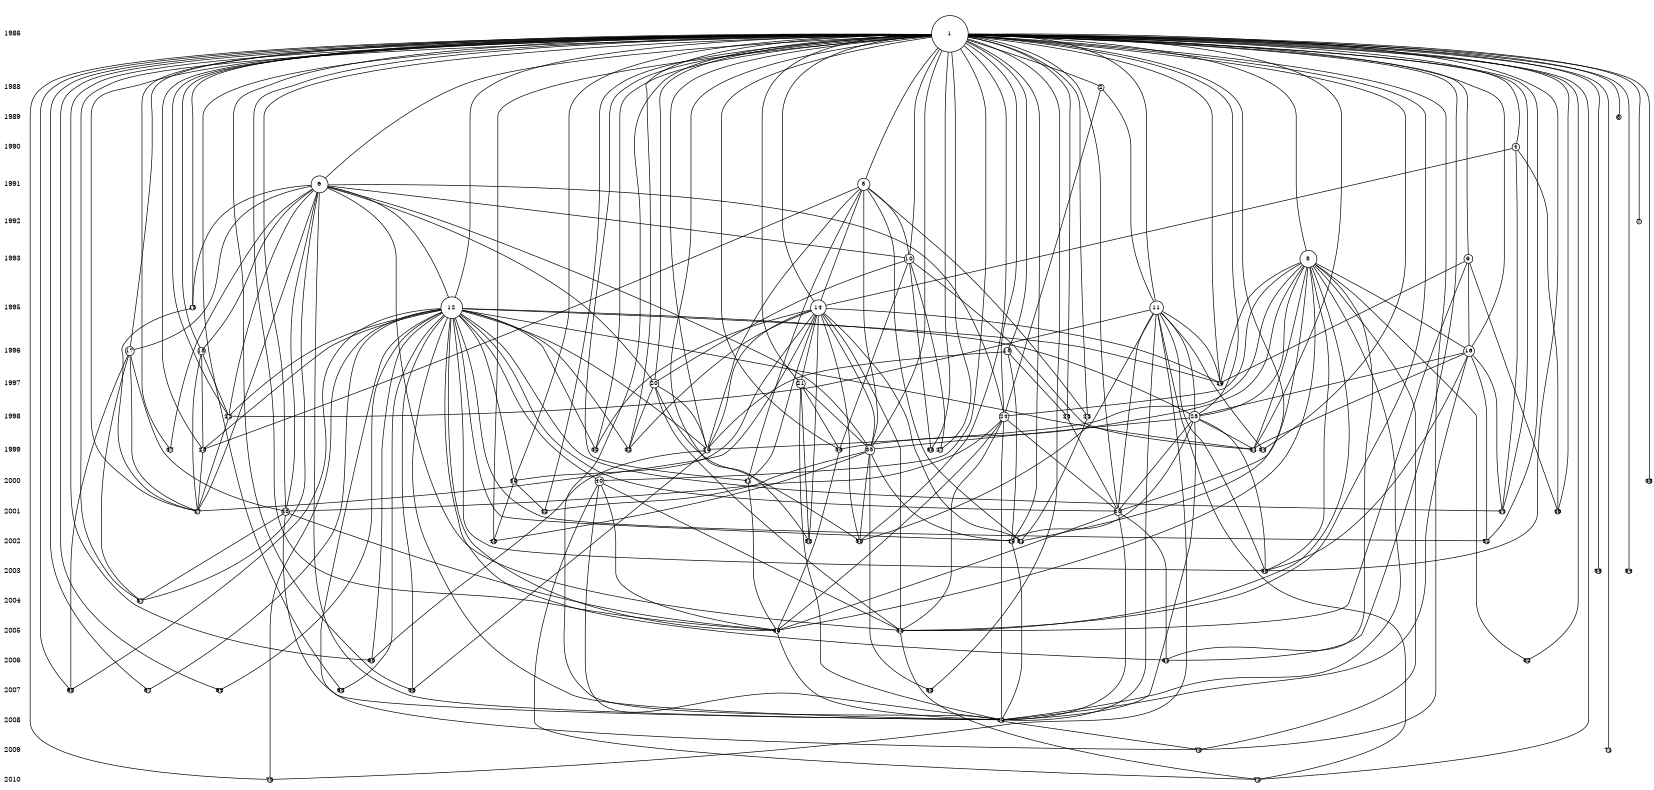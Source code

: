 digraph test {
	ranksep=0.2;
	nodesep=0.1;
	size="11.0729166666667,5.26041666666667";
	ratio="fill";
	node [fixedsize="true", fontsize="9", shape="circle"];
	edge [arrowhead="none", arrowsize="0.6", arrowtail="normal"];
	y1986 [fontsize="10", height="0.1668", label="1986", margin="0", rank="1986", shape="plaintext", width="0.398147893333333"];
	y1988 [fontsize="10", height="0.1668", label="1988", margin="0", rank="1988", shape="plaintext", width="0.398147893333333"];
	y1989 [fontsize="10", height="0.1668", label="1989", margin="0", rank="1989", shape="plaintext", width="0.398147893333333"];
	y1990 [fontsize="10", height="0.1668", label="1990", margin="0", rank="1990", shape="plaintext", width="0.398147893333333"];
	y1991 [fontsize="10", height="0.1668", label="1991", margin="0", rank="1991", shape="plaintext", width="0.398147893333333"];
	y1992 [fontsize="10", height="0.1668", label="1992", margin="0", rank="1992", shape="plaintext", width="0.398147893333333"];
	y1993 [fontsize="10", height="0.1668", label="1993", margin="0", rank="1993", shape="plaintext", width="0.398147893333333"];
	y1995 [fontsize="10", height="0.1668", label="1995", margin="0", rank="1995", shape="plaintext", width="0.398147893333333"];
	y1996 [fontsize="10", height="0.1668", label="1996", margin="0", rank="1996", shape="plaintext", width="0.398147893333333"];
	y1997 [fontsize="10", height="0.1668", label="1997", margin="0", rank="1997", shape="plaintext", width="0.398147893333333"];
	y1998 [fontsize="10", height="0.1668", label="1998", margin="0", rank="1998", shape="plaintext", width="0.398147893333333"];
	y1999 [fontsize="10", height="0.1668", label="1999", margin="0", rank="1999", shape="plaintext", width="0.398147893333333"];
	y2000 [fontsize="10", height="0.1668", label="2000", margin="0", rank="2000", shape="plaintext", width="0.398147893333333"];
	y2001 [fontsize="10", height="0.1668", label="2001", margin="0", rank="2001", shape="plaintext", width="0.398147893333333"];
	y2002 [fontsize="10", height="0.1668", label="2002", margin="0", rank="2002", shape="plaintext", width="0.398147893333333"];
	y2003 [fontsize="10", height="0.1668", label="2003", margin="0", rank="2003", shape="plaintext", width="0.398147893333333"];
	y2004 [fontsize="10", height="0.1668", label="2004", margin="0", rank="2004", shape="plaintext", width="0.398147893333333"];
	y2005 [fontsize="10", height="0.1668", label="2005", margin="0", rank="2005", shape="plaintext", width="0.398147893333333"];
	y2006 [fontsize="10", height="0.1668", label="2006", margin="0", rank="2006", shape="plaintext", width="0.398147893333333"];
	y2007 [fontsize="10", height="0.1668", label="2007", margin="0", rank="2007", shape="plaintext", width="0.398147893333333"];
	y2008 [fontsize="10", height="0.1668", label="2008", margin="0", rank="2008", shape="plaintext", width="0.398147893333333"];
	y2009 [fontsize="10", height="0.1668", label="2009", margin="0", rank="2009", shape="plaintext", width="0.398147893333333"];
	y2010 [fontsize="10", height="0.1668", label="2010", margin="0", rank="2010", shape="plaintext", width="0.398147893333333"];
	n33 [URL="33", height="0.1", label="34", rank="1999", style="filled", width="0.1"];
	n32 [URL="32", height="0.1", label="33", rank="1999", style="filled", width="0.1"];
	n63 [URL="63", height="0.1", label="64", rank="2007", style="filled", width="0.1"];
	n21 [URL="21", height="0.1", label="22", rank="1998", style="", width="0.1"];
	n46 [URL="46", height="0.1", label="47", rank="2001", style="filled", width="0.1"];
	n71 [URL="71", height="0.1", label="72", rank="2010", style="filled", width="0.1"];
	n7 [URL="7", height="0.342326598440729", label="8", rank="1993", style="", width="0.342326598440729"];
	n15 [URL="15", height="0.21650635094611", label="16", rank="1996", style="", width="0.21650635094611"];
	n18 [URL="18", height="0.1", label="19", rank="1997", style="filled", width="0.1"];
	n23 [URL="23", height="0.197642353760524", label="24", rank="1998", style="", width="0.197642353760524"];
	n24 [URL="24", height="0.21650635094611", label="25", rank="1998", style="", width="0.21650635094611"];
	n28 [URL="28", height="0.125", label="29", rank="1999", style="", width="0.125"];
	n30 [URL="30", height="0.1", label="31", rank="1999", style="filled", width="0.1"];
	n35 [URL="35", height="0.1", label="36", rank="1999", style="", width="0.1"];
	n44 [URL="44", height="0.153093108923949", label="45", rank="2001", style="", width="0.153093108923949"];
	n55 [URL="55", height="0.1", label="56", rank="2003", style="filled", width="0.1"];
	n57 [URL="57", height="0.1", label="58", rank="2005", style="", width="0.1"];
	n58 [URL="58", height="0.1", label="59", rank="2005", style="", width="0.1"];
	n60 [URL="60", height="0.1", label="61", rank="2006", style="filled", width="0.1"];
	n61 [URL="61", height="0.1", label="62", rank="2006", style="filled", width="0.1"];
	n68 [URL="68", height="0.1", label="69", rank="2008", style="", width="0.1"];
	n69 [URL="69", height="0.1", label="70", rank="2009", style="filled", width="0.1"];
	n26 [URL="26", height="0.1", label="27", rank="1999", style="filled", width="0.1"];
	n72 [URL="72", height="0.1", label="73", rank="2010", style="filled", width="0.1"];
	n16 [URL="16", height="0.176776695296637", label="17", rank="1996", style="", width="0.176776695296637"];
	n42 [URL="42", height="0.153093108923949", label="43", rank="2001", style="", width="0.153093108923949"];
	n56 [URL="56", height="0.1", label="57", rank="2004", style="filled", width="0.1"];
	n64 [URL="64", height="0.1", label="65", rank="2007", style="filled", width="0.1"];
	n27 [URL="27", height="0.1", label="28", rank="1999", style="", width="0.1"];
	n20 [URL="20", height="0.176776695296637", label="21", rank="1997", style="", width="0.176776695296637"];
	n34 [URL="34", height="0.197642353760524", label="35", rank="1999", style="", width="0.197642353760524"];
	n52 [URL="52", height="0.1", label="53", rank="2002", style="filled", width="0.1"];
	n10 [URL="10", height="0.279508497187474", label="11", rank="1995", style="", width="0.279508497187474"];
	n49 [URL="49", height="0.1", label="50", rank="2002", style="filled", width="0.1"];
	n31 [URL="31", height="0.1", label="32", rank="1999", style="filled", width="0.1"];
	n11 [URL="11", height="0.450693909432999", label="12", rank="1995", style="", width="0.450693909432999"];
	n29 [URL="29", height="0.1", label="30", rank="1999", style="filled", width="0.1"];
	n38 [URL="38", height="0.125", label="39", rank="2000", style="", width="0.125"];
	n39 [URL="39", height="0.176776695296637", label="40", rank="2000", style="", width="0.176776695296637"];
	n43 [URL="43", height="0.1", label="44", rank="2001", style="filled", width="0.1"];
	n48 [URL="48", height="0.1", label="49", rank="2002", style="", width="0.1"];
	n51 [URL="51", height="0.1", label="52", rank="2002", style="filled", width="0.1"];
	n59 [URL="59", height="0.1", label="60", rank="2006", style="filled", width="0.1"];
	n62 [URL="62", height="0.1", label="63", rank="2007", style="filled", width="0.1"];
	n65 [URL="65", height="0.1", label="66", rank="2007", style="filled", width="0.1"];
	n66 [URL="66", height="0.1", label="67", rank="2007", style="filled", width="0.1"];
	n50 [URL="50", height="0.1", label="51", rank="2002", style="filled", width="0.1"];
	n41 [URL="41", height="0.1", label="42", rank="2001", style="filled", width="0.1"];
	n12 [URL="12", height="0.1", label="13", rank="1995", style="", width="0.1"];
	n45 [URL="45", height="0.1", label="46", rank="2001", style="filled", width="0.1"];
	n19 [URL="19", height="0.176776695296637", label="20", rank="1997", style="", width="0.176776695296637"];
	n54 [URL="54", height="0.1", label="55", rank="2003", style="filled", width="0.1"];
	n67 [URL="67", height="0.1", label="68", rank="2007", style="filled", width="0.1"];
	n70 [URL="70", height="0.1", label="71", rank="2009", style="filled", width="0.1"];
	n17 [URL="17", height="0.153093108923949", label="18", rank="1996", style="", width="0.153093108923949"];
	n2 [URL="2", height="0.1", label="3", rank="1989", style="filled", width="0.1"];
	n1 [URL="1", height="0.125", label="2", rank="1988", style="", width="0.125"];
	n25 [URL="25", height="0.1", label="26", rank="1998", style="", width="0.1"];
	n40 [URL="40", height="0.1", label="41", rank="2000", style="", width="0.1"];
	n14 [URL="14", height="0.153093108923949", label="15", rank="1996", style="", width="0.153093108923949"];
	n53 [URL="53", height="0.1", label="54", rank="2003", style="filled", width="0.1"];
	n22 [URL="22", height="0.1", label="23", rank="1998", style="", width="0.1"];
	n0 [URL="0", height="0.75", label="1", rank="1986", style="", width="0.75"];
	n3 [URL="3", height="0.153093108923949", label="4", rank="1990", style="", width="0.153093108923949"];
	n4 [URL="4", height="0.25", label="5", rank="1991", style="", width="0.25"];
	n5 [URL="5", height="0.342326598440729", label="6", rank="1991", style="", width="0.342326598440729"];
	n6 [URL="6", height="0.1", label="7", rank="1992", style="filled", width="0.1"];
	n8 [URL="8", height="0.176776695296637", label="9", rank="1993", style="", width="0.176776695296637"];
	n9 [URL="9", height="0.197642353760524", label="10", rank="1993", style="", width="0.197642353760524"];
	n13 [URL="13", height="0.318688719599549", label="14", rank="1995", style="", width="0.318688719599549"];
	n36 [URL="36", height="0.1", label="37", rank="1999", style="filled", width="0.1"];
	n37 [URL="37", height="0.1", label="38", rank="2000", style="filled", width="0.1"];
	n47 [URL="47", height="0.1", label="48", rank="2002", style="filled", width="0.1"];
	n0 -> n1;
	n0 -> n10;
	n0 -> n11;
	n0 -> n12;
	n0 -> n13;
	n0 -> n14;
	n0 -> n15;
	n0 -> n16;
	n0 -> n17;
	n0 -> n18;
	n0 -> n19;
	n0 -> n2;
	n0 -> n20;
	n0 -> n21;
	n0 -> n22;
	n0 -> n23;
	n0 -> n24;
	n0 -> n25;
	n0 -> n26;
	n0 -> n27;
	n0 -> n28;
	n0 -> n29;
	n0 -> n3;
	n0 -> n30;
	n0 -> n31;
	n0 -> n32;
	n0 -> n33;
	n0 -> n34;
	n0 -> n35;
	n0 -> n36;
	n0 -> n37;
	n0 -> n38;
	n0 -> n39;
	n0 -> n4;
	n0 -> n40;
	n0 -> n41;
	n0 -> n42;
	n0 -> n43;
	n0 -> n44;
	n0 -> n45;
	n0 -> n46;
	n0 -> n47;
	n0 -> n48;
	n0 -> n49;
	n0 -> n5;
	n0 -> n50;
	n0 -> n51;
	n0 -> n52;
	n0 -> n53;
	n0 -> n54;
	n0 -> n55;
	n0 -> n56;
	n0 -> n57;
	n0 -> n58;
	n0 -> n59;
	n0 -> n6;
	n0 -> n60;
	n0 -> n61;
	n0 -> n62;
	n0 -> n63;
	n0 -> n64;
	n0 -> n65;
	n0 -> n66;
	n0 -> n67;
	n0 -> n68;
	n0 -> n69;
	n0 -> n7;
	n0 -> n70;
	n0 -> n71;
	n0 -> n72;
	n0 -> n8;
	n0 -> n9;
	n1 -> n10;
	n1 -> n23;
	n10 -> n18;
	n10 -> n21;
	n10 -> n24;
	n10 -> n33;
	n10 -> n44;
	n10 -> n49;
	n10 -> n55;
	n10 -> n68;
	n10 -> n71;
	n10 -> n72;
	n11 -> n18;
	n11 -> n21;
	n11 -> n24;
	n11 -> n27;
	n11 -> n28;
	n11 -> n29;
	n11 -> n30;
	n11 -> n31;
	n11 -> n38;
	n11 -> n39;
	n11 -> n43;
	n11 -> n44;
	n11 -> n48;
	n11 -> n51;
	n11 -> n55;
	n11 -> n58;
	n11 -> n59;
	n11 -> n60;
	n11 -> n62;
	n11 -> n63;
	n11 -> n64;
	n11 -> n65;
	n11 -> n66;
	n11 -> n68;
	n11 -> n69;
	n11 -> n72;
	n12 -> n46;
	n13 -> n18;
	n13 -> n20;
	n13 -> n28;
	n13 -> n29;
	n13 -> n31;
	n13 -> n34;
	n13 -> n38;
	n13 -> n40;
	n13 -> n46;
	n13 -> n49;
	n13 -> n50;
	n13 -> n52;
	n13 -> n57;
	n14 -> n25;
	n14 -> n28;
	n14 -> n48;
	n15 -> n24;
	n15 -> n30;
	n15 -> n43;
	n15 -> n51;
	n15 -> n55;
	n15 -> n68;
	n16 -> n42;
	n16 -> n46;
	n16 -> n56;
	n16 -> n64;
	n17 -> n21;
	n17 -> n27;
	n17 -> n46;
	n19 -> n28;
	n19 -> n31;
	n19 -> n49;
	n19 -> n57;
	n20 -> n34;
	n20 -> n35;
	n20 -> n52;
	n20 -> n68;
	n21 -> n46;
	n22 -> n50;
	n23 -> n42;
	n23 -> n44;
	n23 -> n57;
	n23 -> n58;
	n23 -> n68;
	n24 -> n30;
	n24 -> n34;
	n24 -> n44;
	n24 -> n48;
	n24 -> n55;
	n24 -> n68;
	n25 -> n44;
	n27 -> n46;
	n28 -> n59;
	n28 -> n65;
	n3 -> n13;
	n3 -> n43;
	n3 -> n45;
	n34 -> n41;
	n34 -> n47;
	n34 -> n48;
	n34 -> n49;
	n34 -> n67;
	n35 -> n58;
	n38 -> n41;
	n38 -> n47;
	n39 -> n57;
	n39 -> n58;
	n39 -> n68;
	n39 -> n71;
	n4 -> n13;
	n4 -> n22;
	n4 -> n27;
	n4 -> n28;
	n4 -> n34;
	n4 -> n40;
	n4 -> n50;
	n4 -> n9;
	n40 -> n58;
	n42 -> n56;
	n42 -> n58;
	n42 -> n68;
	n44 -> n58;
	n44 -> n60;
	n44 -> n68;
	n48 -> n68;
	n5 -> n11;
	n5 -> n12;
	n5 -> n16;
	n5 -> n17;
	n5 -> n19;
	n5 -> n21;
	n5 -> n23;
	n5 -> n34;
	n5 -> n36;
	n5 -> n42;
	n5 -> n46;
	n5 -> n56;
	n5 -> n57;
	n5 -> n68;
	n5 -> n9;
	n57 -> n71;
	n58 -> n68;
	n68 -> n69;
	n7 -> n15;
	n7 -> n18;
	n7 -> n23;
	n7 -> n24;
	n7 -> n28;
	n7 -> n30;
	n7 -> n35;
	n7 -> n44;
	n7 -> n55;
	n7 -> n57;
	n7 -> n58;
	n7 -> n60;
	n7 -> n61;
	n7 -> n68;
	n7 -> n69;
	n8 -> n15;
	n8 -> n18;
	n8 -> n45;
	n8 -> n57;
	n9 -> n19;
	n9 -> n26;
	n9 -> n30;
	n9 -> n32;
	n9 -> n35;
	y1986 -> y1988 [arrowhead="normal", arrowtail="none", color="white", style="invis"];
	y1988 -> y1989 [arrowhead="normal", arrowtail="none", color="white", style="invis"];
	y1989 -> y1990 [arrowhead="normal", arrowtail="none", color="white", style="invis"];
	y1990 -> y1991 [arrowhead="normal", arrowtail="none", color="white", style="invis"];
	y1991 -> y1992 [arrowhead="normal", arrowtail="none", color="white", style="invis"];
	y1992 -> y1993 [arrowhead="normal", arrowtail="none", color="white", style="invis"];
	y1993 -> y1995 [arrowhead="normal", arrowtail="none", color="white", style="invis"];
	y1995 -> y1996 [arrowhead="normal", arrowtail="none", color="white", style="invis"];
	y1996 -> y1997 [arrowhead="normal", arrowtail="none", color="white", style="invis"];
	y1997 -> y1998 [arrowhead="normal", arrowtail="none", color="white", style="invis"];
	y1998 -> y1999 [arrowhead="normal", arrowtail="none", color="white", style="invis"];
	y1999 -> y2000 [arrowhead="normal", arrowtail="none", color="white", style="invis"];
	y2000 -> y2001 [arrowhead="normal", arrowtail="none", color="white", style="invis"];
	y2001 -> y2002 [arrowhead="normal", arrowtail="none", color="white", style="invis"];
	y2002 -> y2003 [arrowhead="normal", arrowtail="none", color="white", style="invis"];
	y2003 -> y2004 [arrowhead="normal", arrowtail="none", color="white", style="invis"];
	y2004 -> y2005 [arrowhead="normal", arrowtail="none", color="white", style="invis"];
	y2005 -> y2006 [arrowhead="normal", arrowtail="none", color="white", style="invis"];
	y2006 -> y2007 [arrowhead="normal", arrowtail="none", color="white", style="invis"];
	y2007 -> y2008 [arrowhead="normal", arrowtail="none", color="white", style="invis"];
	y2008 -> y2009 [arrowhead="normal", arrowtail="none", color="white", style="invis"];
	y2009 -> y2010 [arrowhead="normal", arrowtail="none", color="white", style="invis"];
	{rank=same; y2005; n57; n58}
	{rank=same; y2004; n56}
	{rank=same; y1989; n2}
	{rank=same; y1990; n3}
	{rank=same; y2007; n63; n64; n62; n65; n66; n67}
	{rank=same; y1991; n4; n5}
	{rank=same; y2002; n52; n49; n48; n51; n50; n47}
	{rank=same; y2000; n38; n39; n40; n37}
	{rank=same; y2009; n69; n70}
	{rank=same; y1996; n15; n16; n17; n14}
	{rank=same; y1999; n33; n32; n28; n30; n35; n26; n27; n34; n31; n29; n36}
	{rank=same; y1995; n10; n11; n12; n13}
	{rank=same; y1993; n7; n8; n9}
	{rank=same; y2010; n71; n72}
	{rank=same; y2008; n68}
	{rank=same; y2001; n46; n44; n42; n43; n41; n45}
	{rank=same; y1988; n1}
	{rank=same; y1997; n18; n20; n19}
	{rank=same; y1998; n21; n23; n24; n25; n22}
	{rank=same; y1992; n6}
	{rank=same; y2006; n60; n61; n59}
	{rank=same; y1986; n0}
	{rank=same; y2003; n55; n54; n53}
}
